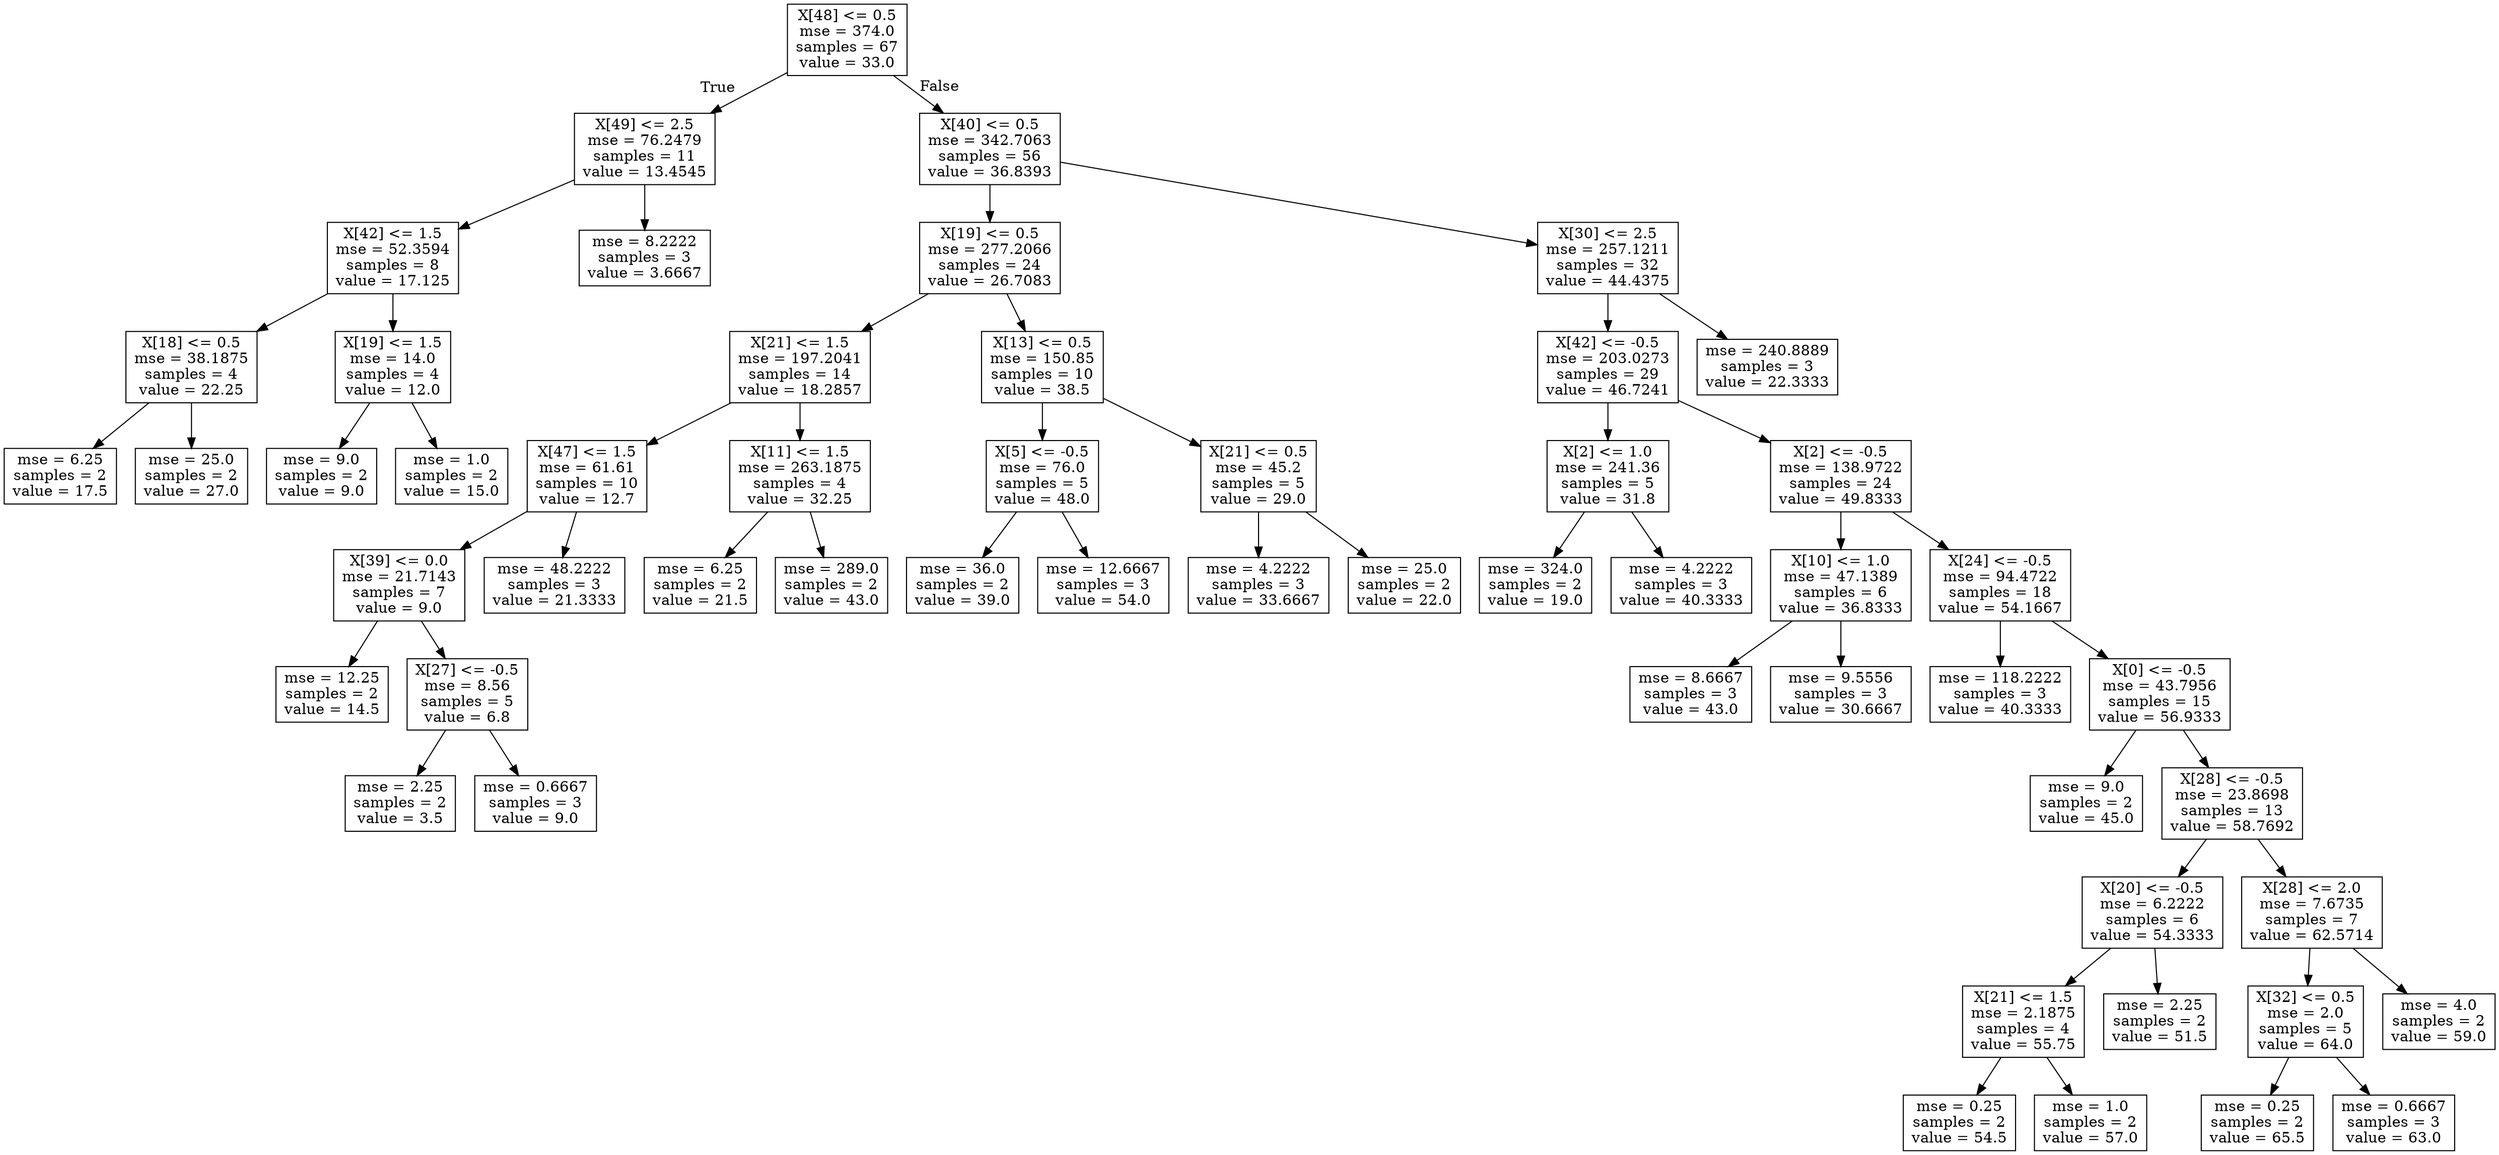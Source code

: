 digraph Tree {
node [shape=box] ;
0 [label="X[48] <= 0.5\nmse = 374.0\nsamples = 67\nvalue = 33.0"] ;
1 [label="X[49] <= 2.5\nmse = 76.2479\nsamples = 11\nvalue = 13.4545"] ;
0 -> 1 [labeldistance=2.5, labelangle=45, headlabel="True"] ;
2 [label="X[42] <= 1.5\nmse = 52.3594\nsamples = 8\nvalue = 17.125"] ;
1 -> 2 ;
3 [label="X[18] <= 0.5\nmse = 38.1875\nsamples = 4\nvalue = 22.25"] ;
2 -> 3 ;
4 [label="mse = 6.25\nsamples = 2\nvalue = 17.5"] ;
3 -> 4 ;
5 [label="mse = 25.0\nsamples = 2\nvalue = 27.0"] ;
3 -> 5 ;
6 [label="X[19] <= 1.5\nmse = 14.0\nsamples = 4\nvalue = 12.0"] ;
2 -> 6 ;
7 [label="mse = 9.0\nsamples = 2\nvalue = 9.0"] ;
6 -> 7 ;
8 [label="mse = 1.0\nsamples = 2\nvalue = 15.0"] ;
6 -> 8 ;
9 [label="mse = 8.2222\nsamples = 3\nvalue = 3.6667"] ;
1 -> 9 ;
10 [label="X[40] <= 0.5\nmse = 342.7063\nsamples = 56\nvalue = 36.8393"] ;
0 -> 10 [labeldistance=2.5, labelangle=-45, headlabel="False"] ;
11 [label="X[19] <= 0.5\nmse = 277.2066\nsamples = 24\nvalue = 26.7083"] ;
10 -> 11 ;
12 [label="X[21] <= 1.5\nmse = 197.2041\nsamples = 14\nvalue = 18.2857"] ;
11 -> 12 ;
13 [label="X[47] <= 1.5\nmse = 61.61\nsamples = 10\nvalue = 12.7"] ;
12 -> 13 ;
14 [label="X[39] <= 0.0\nmse = 21.7143\nsamples = 7\nvalue = 9.0"] ;
13 -> 14 ;
15 [label="mse = 12.25\nsamples = 2\nvalue = 14.5"] ;
14 -> 15 ;
16 [label="X[27] <= -0.5\nmse = 8.56\nsamples = 5\nvalue = 6.8"] ;
14 -> 16 ;
17 [label="mse = 2.25\nsamples = 2\nvalue = 3.5"] ;
16 -> 17 ;
18 [label="mse = 0.6667\nsamples = 3\nvalue = 9.0"] ;
16 -> 18 ;
19 [label="mse = 48.2222\nsamples = 3\nvalue = 21.3333"] ;
13 -> 19 ;
20 [label="X[11] <= 1.5\nmse = 263.1875\nsamples = 4\nvalue = 32.25"] ;
12 -> 20 ;
21 [label="mse = 6.25\nsamples = 2\nvalue = 21.5"] ;
20 -> 21 ;
22 [label="mse = 289.0\nsamples = 2\nvalue = 43.0"] ;
20 -> 22 ;
23 [label="X[13] <= 0.5\nmse = 150.85\nsamples = 10\nvalue = 38.5"] ;
11 -> 23 ;
24 [label="X[5] <= -0.5\nmse = 76.0\nsamples = 5\nvalue = 48.0"] ;
23 -> 24 ;
25 [label="mse = 36.0\nsamples = 2\nvalue = 39.0"] ;
24 -> 25 ;
26 [label="mse = 12.6667\nsamples = 3\nvalue = 54.0"] ;
24 -> 26 ;
27 [label="X[21] <= 0.5\nmse = 45.2\nsamples = 5\nvalue = 29.0"] ;
23 -> 27 ;
28 [label="mse = 4.2222\nsamples = 3\nvalue = 33.6667"] ;
27 -> 28 ;
29 [label="mse = 25.0\nsamples = 2\nvalue = 22.0"] ;
27 -> 29 ;
30 [label="X[30] <= 2.5\nmse = 257.1211\nsamples = 32\nvalue = 44.4375"] ;
10 -> 30 ;
31 [label="X[42] <= -0.5\nmse = 203.0273\nsamples = 29\nvalue = 46.7241"] ;
30 -> 31 ;
32 [label="X[2] <= 1.0\nmse = 241.36\nsamples = 5\nvalue = 31.8"] ;
31 -> 32 ;
33 [label="mse = 324.0\nsamples = 2\nvalue = 19.0"] ;
32 -> 33 ;
34 [label="mse = 4.2222\nsamples = 3\nvalue = 40.3333"] ;
32 -> 34 ;
35 [label="X[2] <= -0.5\nmse = 138.9722\nsamples = 24\nvalue = 49.8333"] ;
31 -> 35 ;
36 [label="X[10] <= 1.0\nmse = 47.1389\nsamples = 6\nvalue = 36.8333"] ;
35 -> 36 ;
37 [label="mse = 8.6667\nsamples = 3\nvalue = 43.0"] ;
36 -> 37 ;
38 [label="mse = 9.5556\nsamples = 3\nvalue = 30.6667"] ;
36 -> 38 ;
39 [label="X[24] <= -0.5\nmse = 94.4722\nsamples = 18\nvalue = 54.1667"] ;
35 -> 39 ;
40 [label="mse = 118.2222\nsamples = 3\nvalue = 40.3333"] ;
39 -> 40 ;
41 [label="X[0] <= -0.5\nmse = 43.7956\nsamples = 15\nvalue = 56.9333"] ;
39 -> 41 ;
42 [label="mse = 9.0\nsamples = 2\nvalue = 45.0"] ;
41 -> 42 ;
43 [label="X[28] <= -0.5\nmse = 23.8698\nsamples = 13\nvalue = 58.7692"] ;
41 -> 43 ;
44 [label="X[20] <= -0.5\nmse = 6.2222\nsamples = 6\nvalue = 54.3333"] ;
43 -> 44 ;
45 [label="X[21] <= 1.5\nmse = 2.1875\nsamples = 4\nvalue = 55.75"] ;
44 -> 45 ;
46 [label="mse = 0.25\nsamples = 2\nvalue = 54.5"] ;
45 -> 46 ;
47 [label="mse = 1.0\nsamples = 2\nvalue = 57.0"] ;
45 -> 47 ;
48 [label="mse = 2.25\nsamples = 2\nvalue = 51.5"] ;
44 -> 48 ;
49 [label="X[28] <= 2.0\nmse = 7.6735\nsamples = 7\nvalue = 62.5714"] ;
43 -> 49 ;
50 [label="X[32] <= 0.5\nmse = 2.0\nsamples = 5\nvalue = 64.0"] ;
49 -> 50 ;
51 [label="mse = 0.25\nsamples = 2\nvalue = 65.5"] ;
50 -> 51 ;
52 [label="mse = 0.6667\nsamples = 3\nvalue = 63.0"] ;
50 -> 52 ;
53 [label="mse = 4.0\nsamples = 2\nvalue = 59.0"] ;
49 -> 53 ;
54 [label="mse = 240.8889\nsamples = 3\nvalue = 22.3333"] ;
30 -> 54 ;
}